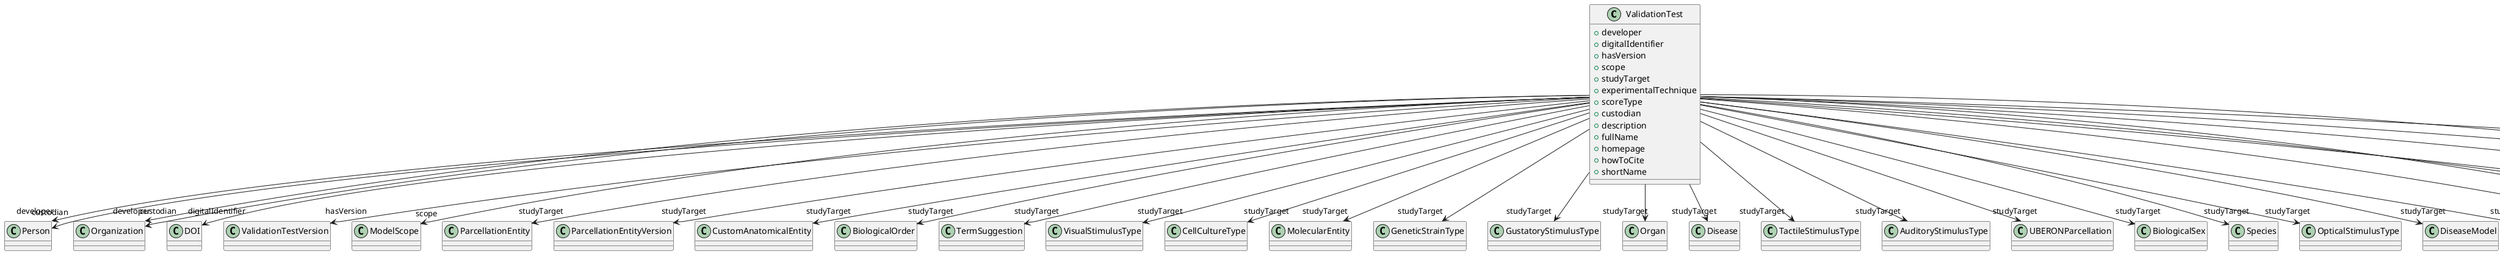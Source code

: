 @startuml
class ValidationTest {
+developer
+digitalIdentifier
+hasVersion
+scope
+studyTarget
+experimentalTechnique
+scoreType
+custodian
+description
+fullName
+homepage
+howToCite
+shortName

}
ValidationTest -d-> "developer" Person
ValidationTest -d-> "developer" Organization
ValidationTest -d-> "digitalIdentifier" DOI
ValidationTest -d-> "hasVersion" ValidationTestVersion
ValidationTest -d-> "scope" ModelScope
ValidationTest -d-> "studyTarget" ParcellationEntity
ValidationTest -d-> "studyTarget" ParcellationEntityVersion
ValidationTest -d-> "studyTarget" CustomAnatomicalEntity
ValidationTest -d-> "studyTarget" BiologicalOrder
ValidationTest -d-> "studyTarget" TermSuggestion
ValidationTest -d-> "studyTarget" VisualStimulusType
ValidationTest -d-> "studyTarget" CellCultureType
ValidationTest -d-> "studyTarget" MolecularEntity
ValidationTest -d-> "studyTarget" GeneticStrainType
ValidationTest -d-> "studyTarget" GustatoryStimulusType
ValidationTest -d-> "studyTarget" Organ
ValidationTest -d-> "studyTarget" Disease
ValidationTest -d-> "studyTarget" TactileStimulusType
ValidationTest -d-> "studyTarget" AuditoryStimulusType
ValidationTest -d-> "studyTarget" UBERONParcellation
ValidationTest -d-> "studyTarget" BiologicalSex
ValidationTest -d-> "studyTarget" Species
ValidationTest -d-> "studyTarget" OpticalStimulusType
ValidationTest -d-> "studyTarget" DiseaseModel
ValidationTest -d-> "studyTarget" OlfactoryStimulusType
ValidationTest -d-> "studyTarget" Handedness
ValidationTest -d-> "studyTarget" CellType
ValidationTest -d-> "studyTarget" BreedingType
ValidationTest -d-> "studyTarget" ElectericalStimulusType
ValidationTest -d-> "studyTarget" SubcellularEntity
ValidationTest -d-> "experimentalTechnique" Technique
ValidationTest -d-> "scoreType" DifferenceMeasure
ValidationTest -d-> "custodian" Person
ValidationTest -d-> "custodian" Organization
ValidationTest -d-> "homepage" URL

@enduml